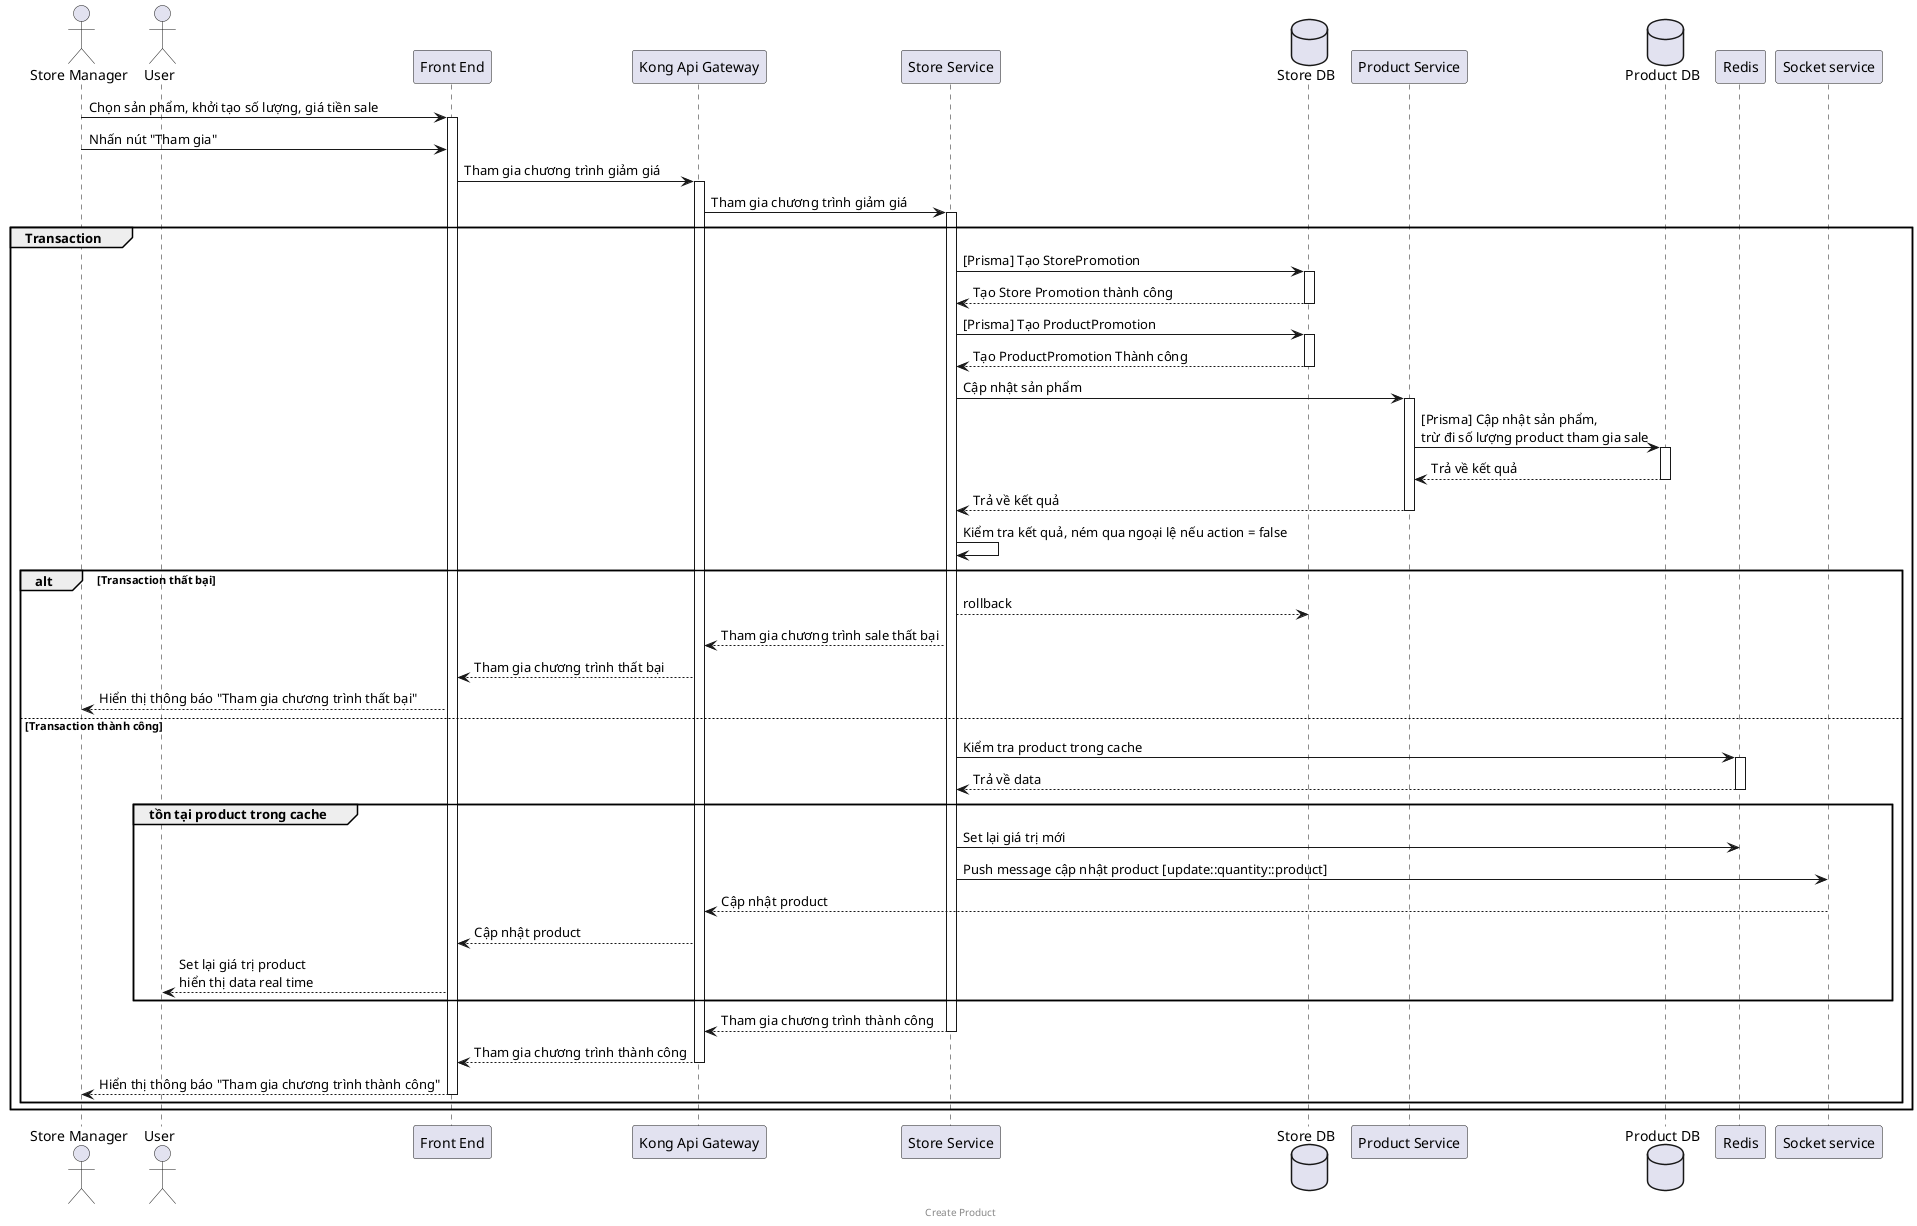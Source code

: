 @startuml

footer Create Product

actor "Store Manager" as user
actor "User" as u1
participant "Front End" as fe
participant "Kong Api Gateway" as k
participant "Store Service" as store
database "Store DB" as store_db
participant "Product Service" as pro
database "Product DB" as pro_db
participant "Redis" as redis
participant "Socket service" as socket

user -> fe++: Chọn sản phẩm, khởi tạo số lượng, giá tiền sale
user -> fe: Nhấn nút "Tham gia"
fe -> k++: Tham gia chương trình giảm giá
k -> store++: Tham gia chương trình giảm giá
    group Transaction
        store -> store_db++: [Prisma] Tạo StorePromotion
        store_db --> store--: Tạo Store Promotion thành công
        store -> store_db++: [Prisma] Tạo ProductPromotion
        store_db --> store--: Tạo ProductPromotion Thành công
        store -> pro++: Cập nhật sản phẩm
        pro -> pro_db++: [Prisma] Cập nhật sản phẩm,\ntrừ đi số lượng product tham gia sale
        pro_db --> pro--: Trả về kết quả
        pro --> store--: Trả về kết quả
        store -> store: Kiểm tra kết quả, ném qua ngoại lệ nếu action = false
        alt Transaction thất bại
            store --> store_db: rollback
            store --> k: Tham gia chương trình sale thất bại
            k --> fe: Tham gia chương trình thất bại
            fe --> user: Hiển thị thông báo "Tham gia chương trình thất bại"
        else Transaction thành công
            store -> redis++: Kiểm tra product trong cache
            redis --> store--: Trả về data
            group tồn tại product trong cache
                store -> redis: Set lại giá trị mới
                store -> socket: Push message cập nhật product [update::quantity::product]
                socket --> k: Cập nhật product
                k --> fe: Cập nhật product
                fe --> u1: Set lại giá trị product\nhiển thị data real time
            end
            store --> k--: Tham gia chương trình thành công
            k --> fe--: Tham gia chương trình thành công
            fe --> user--: Hiển thị thông báo "Tham gia chương trình thành công"
        end
    end

@enduml